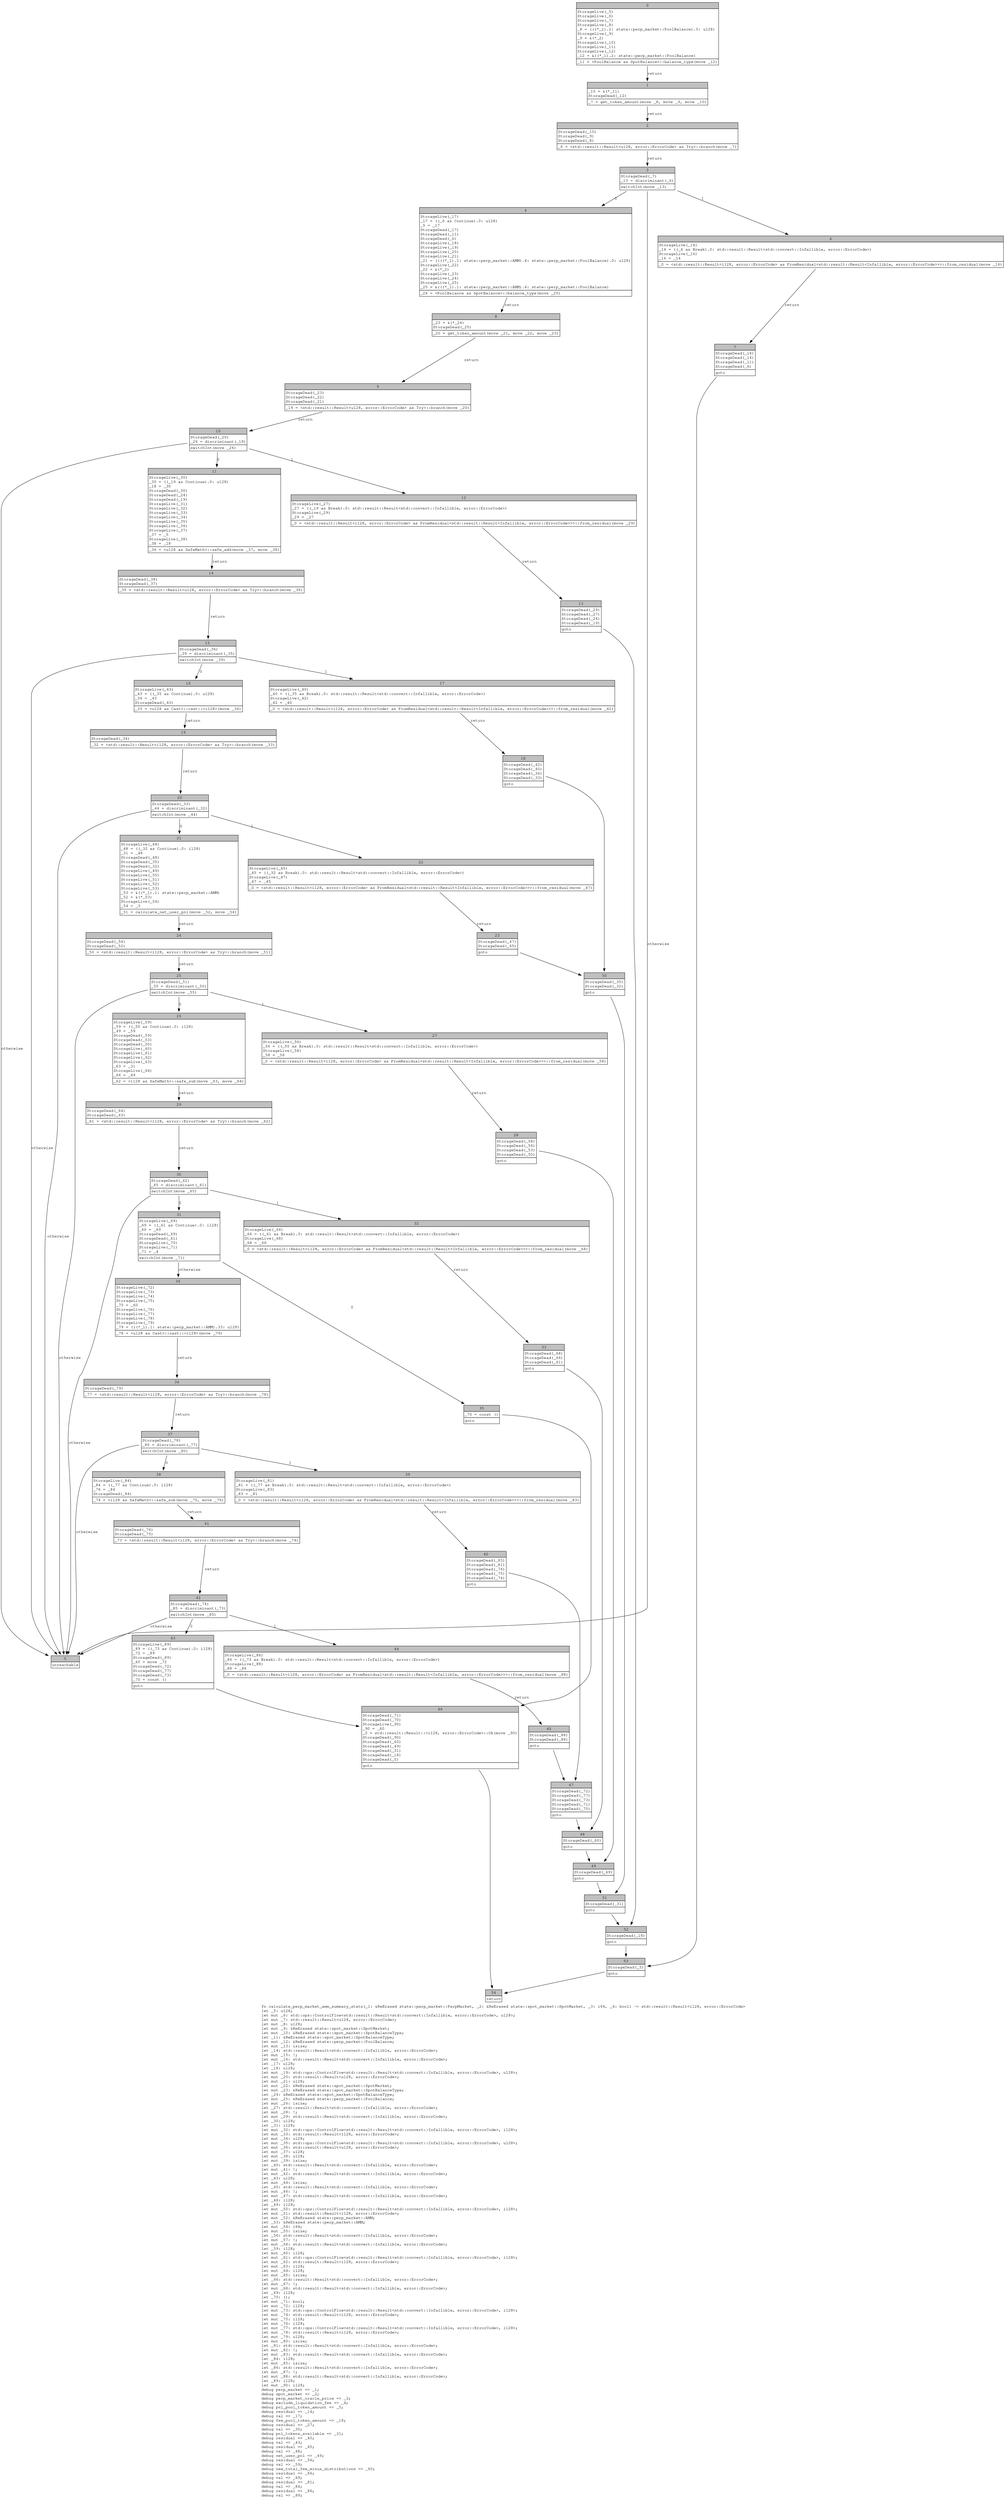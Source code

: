 digraph Mir_0_96 {
    graph [fontname="Courier, monospace"];
    node [fontname="Courier, monospace"];
    edge [fontname="Courier, monospace"];
    label=<fn calculate_perp_market_amm_summary_stats(_1: &amp;ReErased state::perp_market::PerpMarket, _2: &amp;ReErased state::spot_market::SpotMarket, _3: i64, _4: bool) -&gt; std::result::Result&lt;i128, error::ErrorCode&gt;<br align="left"/>let _5: u128;<br align="left"/>let mut _6: std::ops::ControlFlow&lt;std::result::Result&lt;std::convert::Infallible, error::ErrorCode&gt;, u128&gt;;<br align="left"/>let mut _7: std::result::Result&lt;u128, error::ErrorCode&gt;;<br align="left"/>let mut _8: u128;<br align="left"/>let mut _9: &amp;ReErased state::spot_market::SpotMarket;<br align="left"/>let mut _10: &amp;ReErased state::spot_market::SpotBalanceType;<br align="left"/>let _11: &amp;ReErased state::spot_market::SpotBalanceType;<br align="left"/>let mut _12: &amp;ReErased state::perp_market::PoolBalance;<br align="left"/>let mut _13: isize;<br align="left"/>let _14: std::result::Result&lt;std::convert::Infallible, error::ErrorCode&gt;;<br align="left"/>let mut _15: !;<br align="left"/>let mut _16: std::result::Result&lt;std::convert::Infallible, error::ErrorCode&gt;;<br align="left"/>let _17: u128;<br align="left"/>let _18: u128;<br align="left"/>let mut _19: std::ops::ControlFlow&lt;std::result::Result&lt;std::convert::Infallible, error::ErrorCode&gt;, u128&gt;;<br align="left"/>let mut _20: std::result::Result&lt;u128, error::ErrorCode&gt;;<br align="left"/>let mut _21: u128;<br align="left"/>let mut _22: &amp;ReErased state::spot_market::SpotMarket;<br align="left"/>let mut _23: &amp;ReErased state::spot_market::SpotBalanceType;<br align="left"/>let _24: &amp;ReErased state::spot_market::SpotBalanceType;<br align="left"/>let mut _25: &amp;ReErased state::perp_market::PoolBalance;<br align="left"/>let mut _26: isize;<br align="left"/>let _27: std::result::Result&lt;std::convert::Infallible, error::ErrorCode&gt;;<br align="left"/>let mut _28: !;<br align="left"/>let mut _29: std::result::Result&lt;std::convert::Infallible, error::ErrorCode&gt;;<br align="left"/>let _30: u128;<br align="left"/>let _31: i128;<br align="left"/>let mut _32: std::ops::ControlFlow&lt;std::result::Result&lt;std::convert::Infallible, error::ErrorCode&gt;, i128&gt;;<br align="left"/>let mut _33: std::result::Result&lt;i128, error::ErrorCode&gt;;<br align="left"/>let mut _34: u128;<br align="left"/>let mut _35: std::ops::ControlFlow&lt;std::result::Result&lt;std::convert::Infallible, error::ErrorCode&gt;, u128&gt;;<br align="left"/>let mut _36: std::result::Result&lt;u128, error::ErrorCode&gt;;<br align="left"/>let mut _37: u128;<br align="left"/>let mut _38: u128;<br align="left"/>let mut _39: isize;<br align="left"/>let _40: std::result::Result&lt;std::convert::Infallible, error::ErrorCode&gt;;<br align="left"/>let mut _41: !;<br align="left"/>let mut _42: std::result::Result&lt;std::convert::Infallible, error::ErrorCode&gt;;<br align="left"/>let _43: u128;<br align="left"/>let mut _44: isize;<br align="left"/>let _45: std::result::Result&lt;std::convert::Infallible, error::ErrorCode&gt;;<br align="left"/>let mut _46: !;<br align="left"/>let mut _47: std::result::Result&lt;std::convert::Infallible, error::ErrorCode&gt;;<br align="left"/>let _48: i128;<br align="left"/>let _49: i128;<br align="left"/>let mut _50: std::ops::ControlFlow&lt;std::result::Result&lt;std::convert::Infallible, error::ErrorCode&gt;, i128&gt;;<br align="left"/>let mut _51: std::result::Result&lt;i128, error::ErrorCode&gt;;<br align="left"/>let mut _52: &amp;ReErased state::perp_market::AMM;<br align="left"/>let _53: &amp;ReErased state::perp_market::AMM;<br align="left"/>let mut _54: i64;<br align="left"/>let mut _55: isize;<br align="left"/>let _56: std::result::Result&lt;std::convert::Infallible, error::ErrorCode&gt;;<br align="left"/>let mut _57: !;<br align="left"/>let mut _58: std::result::Result&lt;std::convert::Infallible, error::ErrorCode&gt;;<br align="left"/>let _59: i128;<br align="left"/>let mut _60: i128;<br align="left"/>let mut _61: std::ops::ControlFlow&lt;std::result::Result&lt;std::convert::Infallible, error::ErrorCode&gt;, i128&gt;;<br align="left"/>let mut _62: std::result::Result&lt;i128, error::ErrorCode&gt;;<br align="left"/>let mut _63: i128;<br align="left"/>let mut _64: i128;<br align="left"/>let mut _65: isize;<br align="left"/>let _66: std::result::Result&lt;std::convert::Infallible, error::ErrorCode&gt;;<br align="left"/>let mut _67: !;<br align="left"/>let mut _68: std::result::Result&lt;std::convert::Infallible, error::ErrorCode&gt;;<br align="left"/>let _69: i128;<br align="left"/>let _70: ();<br align="left"/>let mut _71: bool;<br align="left"/>let mut _72: i128;<br align="left"/>let mut _73: std::ops::ControlFlow&lt;std::result::Result&lt;std::convert::Infallible, error::ErrorCode&gt;, i128&gt;;<br align="left"/>let mut _74: std::result::Result&lt;i128, error::ErrorCode&gt;;<br align="left"/>let mut _75: i128;<br align="left"/>let mut _76: i128;<br align="left"/>let mut _77: std::ops::ControlFlow&lt;std::result::Result&lt;std::convert::Infallible, error::ErrorCode&gt;, i128&gt;;<br align="left"/>let mut _78: std::result::Result&lt;i128, error::ErrorCode&gt;;<br align="left"/>let mut _79: u128;<br align="left"/>let mut _80: isize;<br align="left"/>let _81: std::result::Result&lt;std::convert::Infallible, error::ErrorCode&gt;;<br align="left"/>let mut _82: !;<br align="left"/>let mut _83: std::result::Result&lt;std::convert::Infallible, error::ErrorCode&gt;;<br align="left"/>let _84: i128;<br align="left"/>let mut _85: isize;<br align="left"/>let _86: std::result::Result&lt;std::convert::Infallible, error::ErrorCode&gt;;<br align="left"/>let mut _87: !;<br align="left"/>let mut _88: std::result::Result&lt;std::convert::Infallible, error::ErrorCode&gt;;<br align="left"/>let _89: i128;<br align="left"/>let mut _90: i128;<br align="left"/>debug perp_market =&gt; _1;<br align="left"/>debug spot_market =&gt; _2;<br align="left"/>debug perp_market_oracle_price =&gt; _3;<br align="left"/>debug exclude_liquidation_fee =&gt; _4;<br align="left"/>debug pnl_pool_token_amount =&gt; _5;<br align="left"/>debug residual =&gt; _14;<br align="left"/>debug val =&gt; _17;<br align="left"/>debug fee_pool_token_amount =&gt; _18;<br align="left"/>debug residual =&gt; _27;<br align="left"/>debug val =&gt; _30;<br align="left"/>debug pnl_tokens_available =&gt; _31;<br align="left"/>debug residual =&gt; _40;<br align="left"/>debug val =&gt; _43;<br align="left"/>debug residual =&gt; _45;<br align="left"/>debug val =&gt; _48;<br align="left"/>debug net_user_pnl =&gt; _49;<br align="left"/>debug residual =&gt; _56;<br align="left"/>debug val =&gt; _59;<br align="left"/>debug new_total_fee_minus_distributions =&gt; _60;<br align="left"/>debug residual =&gt; _66;<br align="left"/>debug val =&gt; _69;<br align="left"/>debug residual =&gt; _81;<br align="left"/>debug val =&gt; _84;<br align="left"/>debug residual =&gt; _86;<br align="left"/>debug val =&gt; _89;<br align="left"/>>;
    bb0__0_96 [shape="none", label=<<table border="0" cellborder="1" cellspacing="0"><tr><td bgcolor="gray" align="center" colspan="1">0</td></tr><tr><td align="left" balign="left">StorageLive(_5)<br/>StorageLive(_6)<br/>StorageLive(_7)<br/>StorageLive(_8)<br/>_8 = (((*_1).2: state::perp_market::PoolBalance).0: u128)<br/>StorageLive(_9)<br/>_9 = &amp;(*_2)<br/>StorageLive(_10)<br/>StorageLive(_11)<br/>StorageLive(_12)<br/>_12 = &amp;((*_1).2: state::perp_market::PoolBalance)<br/></td></tr><tr><td align="left">_11 = &lt;PoolBalance as SpotBalance&gt;::balance_type(move _12)</td></tr></table>>];
    bb1__0_96 [shape="none", label=<<table border="0" cellborder="1" cellspacing="0"><tr><td bgcolor="gray" align="center" colspan="1">1</td></tr><tr><td align="left" balign="left">_10 = &amp;(*_11)<br/>StorageDead(_12)<br/></td></tr><tr><td align="left">_7 = get_token_amount(move _8, move _9, move _10)</td></tr></table>>];
    bb2__0_96 [shape="none", label=<<table border="0" cellborder="1" cellspacing="0"><tr><td bgcolor="gray" align="center" colspan="1">2</td></tr><tr><td align="left" balign="left">StorageDead(_10)<br/>StorageDead(_9)<br/>StorageDead(_8)<br/></td></tr><tr><td align="left">_6 = &lt;std::result::Result&lt;u128, error::ErrorCode&gt; as Try&gt;::branch(move _7)</td></tr></table>>];
    bb3__0_96 [shape="none", label=<<table border="0" cellborder="1" cellspacing="0"><tr><td bgcolor="gray" align="center" colspan="1">3</td></tr><tr><td align="left" balign="left">StorageDead(_7)<br/>_13 = discriminant(_6)<br/></td></tr><tr><td align="left">switchInt(move _13)</td></tr></table>>];
    bb4__0_96 [shape="none", label=<<table border="0" cellborder="1" cellspacing="0"><tr><td bgcolor="gray" align="center" colspan="1">4</td></tr><tr><td align="left" balign="left">StorageLive(_17)<br/>_17 = ((_6 as Continue).0: u128)<br/>_5 = _17<br/>StorageDead(_17)<br/>StorageDead(_11)<br/>StorageDead(_6)<br/>StorageLive(_18)<br/>StorageLive(_19)<br/>StorageLive(_20)<br/>StorageLive(_21)<br/>_21 = ((((*_1).1: state::perp_market::AMM).4: state::perp_market::PoolBalance).0: u128)<br/>StorageLive(_22)<br/>_22 = &amp;(*_2)<br/>StorageLive(_23)<br/>StorageLive(_24)<br/>StorageLive(_25)<br/>_25 = &amp;(((*_1).1: state::perp_market::AMM).4: state::perp_market::PoolBalance)<br/></td></tr><tr><td align="left">_24 = &lt;PoolBalance as SpotBalance&gt;::balance_type(move _25)</td></tr></table>>];
    bb5__0_96 [shape="none", label=<<table border="0" cellborder="1" cellspacing="0"><tr><td bgcolor="gray" align="center" colspan="1">5</td></tr><tr><td align="left">unreachable</td></tr></table>>];
    bb6__0_96 [shape="none", label=<<table border="0" cellborder="1" cellspacing="0"><tr><td bgcolor="gray" align="center" colspan="1">6</td></tr><tr><td align="left" balign="left">StorageLive(_14)<br/>_14 = ((_6 as Break).0: std::result::Result&lt;std::convert::Infallible, error::ErrorCode&gt;)<br/>StorageLive(_16)<br/>_16 = _14<br/></td></tr><tr><td align="left">_0 = &lt;std::result::Result&lt;i128, error::ErrorCode&gt; as FromResidual&lt;std::result::Result&lt;Infallible, error::ErrorCode&gt;&gt;&gt;::from_residual(move _16)</td></tr></table>>];
    bb7__0_96 [shape="none", label=<<table border="0" cellborder="1" cellspacing="0"><tr><td bgcolor="gray" align="center" colspan="1">7</td></tr><tr><td align="left" balign="left">StorageDead(_16)<br/>StorageDead(_14)<br/>StorageDead(_11)<br/>StorageDead(_6)<br/></td></tr><tr><td align="left">goto</td></tr></table>>];
    bb8__0_96 [shape="none", label=<<table border="0" cellborder="1" cellspacing="0"><tr><td bgcolor="gray" align="center" colspan="1">8</td></tr><tr><td align="left" balign="left">_23 = &amp;(*_24)<br/>StorageDead(_25)<br/></td></tr><tr><td align="left">_20 = get_token_amount(move _21, move _22, move _23)</td></tr></table>>];
    bb9__0_96 [shape="none", label=<<table border="0" cellborder="1" cellspacing="0"><tr><td bgcolor="gray" align="center" colspan="1">9</td></tr><tr><td align="left" balign="left">StorageDead(_23)<br/>StorageDead(_22)<br/>StorageDead(_21)<br/></td></tr><tr><td align="left">_19 = &lt;std::result::Result&lt;u128, error::ErrorCode&gt; as Try&gt;::branch(move _20)</td></tr></table>>];
    bb10__0_96 [shape="none", label=<<table border="0" cellborder="1" cellspacing="0"><tr><td bgcolor="gray" align="center" colspan="1">10</td></tr><tr><td align="left" balign="left">StorageDead(_20)<br/>_26 = discriminant(_19)<br/></td></tr><tr><td align="left">switchInt(move _26)</td></tr></table>>];
    bb11__0_96 [shape="none", label=<<table border="0" cellborder="1" cellspacing="0"><tr><td bgcolor="gray" align="center" colspan="1">11</td></tr><tr><td align="left" balign="left">StorageLive(_30)<br/>_30 = ((_19 as Continue).0: u128)<br/>_18 = _30<br/>StorageDead(_30)<br/>StorageDead(_24)<br/>StorageDead(_19)<br/>StorageLive(_31)<br/>StorageLive(_32)<br/>StorageLive(_33)<br/>StorageLive(_34)<br/>StorageLive(_35)<br/>StorageLive(_36)<br/>StorageLive(_37)<br/>_37 = _5<br/>StorageLive(_38)<br/>_38 = _18<br/></td></tr><tr><td align="left">_36 = &lt;u128 as SafeMath&gt;::safe_add(move _37, move _38)</td></tr></table>>];
    bb12__0_96 [shape="none", label=<<table border="0" cellborder="1" cellspacing="0"><tr><td bgcolor="gray" align="center" colspan="1">12</td></tr><tr><td align="left" balign="left">StorageLive(_27)<br/>_27 = ((_19 as Break).0: std::result::Result&lt;std::convert::Infallible, error::ErrorCode&gt;)<br/>StorageLive(_29)<br/>_29 = _27<br/></td></tr><tr><td align="left">_0 = &lt;std::result::Result&lt;i128, error::ErrorCode&gt; as FromResidual&lt;std::result::Result&lt;Infallible, error::ErrorCode&gt;&gt;&gt;::from_residual(move _29)</td></tr></table>>];
    bb13__0_96 [shape="none", label=<<table border="0" cellborder="1" cellspacing="0"><tr><td bgcolor="gray" align="center" colspan="1">13</td></tr><tr><td align="left" balign="left">StorageDead(_29)<br/>StorageDead(_27)<br/>StorageDead(_24)<br/>StorageDead(_19)<br/></td></tr><tr><td align="left">goto</td></tr></table>>];
    bb14__0_96 [shape="none", label=<<table border="0" cellborder="1" cellspacing="0"><tr><td bgcolor="gray" align="center" colspan="1">14</td></tr><tr><td align="left" balign="left">StorageDead(_38)<br/>StorageDead(_37)<br/></td></tr><tr><td align="left">_35 = &lt;std::result::Result&lt;u128, error::ErrorCode&gt; as Try&gt;::branch(move _36)</td></tr></table>>];
    bb15__0_96 [shape="none", label=<<table border="0" cellborder="1" cellspacing="0"><tr><td bgcolor="gray" align="center" colspan="1">15</td></tr><tr><td align="left" balign="left">StorageDead(_36)<br/>_39 = discriminant(_35)<br/></td></tr><tr><td align="left">switchInt(move _39)</td></tr></table>>];
    bb16__0_96 [shape="none", label=<<table border="0" cellborder="1" cellspacing="0"><tr><td bgcolor="gray" align="center" colspan="1">16</td></tr><tr><td align="left" balign="left">StorageLive(_43)<br/>_43 = ((_35 as Continue).0: u128)<br/>_34 = _43<br/>StorageDead(_43)<br/></td></tr><tr><td align="left">_33 = &lt;u128 as Cast&gt;::cast::&lt;i128&gt;(move _34)</td></tr></table>>];
    bb17__0_96 [shape="none", label=<<table border="0" cellborder="1" cellspacing="0"><tr><td bgcolor="gray" align="center" colspan="1">17</td></tr><tr><td align="left" balign="left">StorageLive(_40)<br/>_40 = ((_35 as Break).0: std::result::Result&lt;std::convert::Infallible, error::ErrorCode&gt;)<br/>StorageLive(_42)<br/>_42 = _40<br/></td></tr><tr><td align="left">_0 = &lt;std::result::Result&lt;i128, error::ErrorCode&gt; as FromResidual&lt;std::result::Result&lt;Infallible, error::ErrorCode&gt;&gt;&gt;::from_residual(move _42)</td></tr></table>>];
    bb18__0_96 [shape="none", label=<<table border="0" cellborder="1" cellspacing="0"><tr><td bgcolor="gray" align="center" colspan="1">18</td></tr><tr><td align="left" balign="left">StorageDead(_42)<br/>StorageDead(_40)<br/>StorageDead(_34)<br/>StorageDead(_33)<br/></td></tr><tr><td align="left">goto</td></tr></table>>];
    bb19__0_96 [shape="none", label=<<table border="0" cellborder="1" cellspacing="0"><tr><td bgcolor="gray" align="center" colspan="1">19</td></tr><tr><td align="left" balign="left">StorageDead(_34)<br/></td></tr><tr><td align="left">_32 = &lt;std::result::Result&lt;i128, error::ErrorCode&gt; as Try&gt;::branch(move _33)</td></tr></table>>];
    bb20__0_96 [shape="none", label=<<table border="0" cellborder="1" cellspacing="0"><tr><td bgcolor="gray" align="center" colspan="1">20</td></tr><tr><td align="left" balign="left">StorageDead(_33)<br/>_44 = discriminant(_32)<br/></td></tr><tr><td align="left">switchInt(move _44)</td></tr></table>>];
    bb21__0_96 [shape="none", label=<<table border="0" cellborder="1" cellspacing="0"><tr><td bgcolor="gray" align="center" colspan="1">21</td></tr><tr><td align="left" balign="left">StorageLive(_48)<br/>_48 = ((_32 as Continue).0: i128)<br/>_31 = _48<br/>StorageDead(_48)<br/>StorageDead(_35)<br/>StorageDead(_32)<br/>StorageLive(_49)<br/>StorageLive(_50)<br/>StorageLive(_51)<br/>StorageLive(_52)<br/>StorageLive(_53)<br/>_53 = &amp;((*_1).1: state::perp_market::AMM)<br/>_52 = &amp;(*_53)<br/>StorageLive(_54)<br/>_54 = _3<br/></td></tr><tr><td align="left">_51 = calculate_net_user_pnl(move _52, move _54)</td></tr></table>>];
    bb22__0_96 [shape="none", label=<<table border="0" cellborder="1" cellspacing="0"><tr><td bgcolor="gray" align="center" colspan="1">22</td></tr><tr><td align="left" balign="left">StorageLive(_45)<br/>_45 = ((_32 as Break).0: std::result::Result&lt;std::convert::Infallible, error::ErrorCode&gt;)<br/>StorageLive(_47)<br/>_47 = _45<br/></td></tr><tr><td align="left">_0 = &lt;std::result::Result&lt;i128, error::ErrorCode&gt; as FromResidual&lt;std::result::Result&lt;Infallible, error::ErrorCode&gt;&gt;&gt;::from_residual(move _47)</td></tr></table>>];
    bb23__0_96 [shape="none", label=<<table border="0" cellborder="1" cellspacing="0"><tr><td bgcolor="gray" align="center" colspan="1">23</td></tr><tr><td align="left" balign="left">StorageDead(_47)<br/>StorageDead(_45)<br/></td></tr><tr><td align="left">goto</td></tr></table>>];
    bb24__0_96 [shape="none", label=<<table border="0" cellborder="1" cellspacing="0"><tr><td bgcolor="gray" align="center" colspan="1">24</td></tr><tr><td align="left" balign="left">StorageDead(_54)<br/>StorageDead(_52)<br/></td></tr><tr><td align="left">_50 = &lt;std::result::Result&lt;i128, error::ErrorCode&gt; as Try&gt;::branch(move _51)</td></tr></table>>];
    bb25__0_96 [shape="none", label=<<table border="0" cellborder="1" cellspacing="0"><tr><td bgcolor="gray" align="center" colspan="1">25</td></tr><tr><td align="left" balign="left">StorageDead(_51)<br/>_55 = discriminant(_50)<br/></td></tr><tr><td align="left">switchInt(move _55)</td></tr></table>>];
    bb26__0_96 [shape="none", label=<<table border="0" cellborder="1" cellspacing="0"><tr><td bgcolor="gray" align="center" colspan="1">26</td></tr><tr><td align="left" balign="left">StorageLive(_59)<br/>_59 = ((_50 as Continue).0: i128)<br/>_49 = _59<br/>StorageDead(_59)<br/>StorageDead(_53)<br/>StorageDead(_50)<br/>StorageLive(_60)<br/>StorageLive(_61)<br/>StorageLive(_62)<br/>StorageLive(_63)<br/>_63 = _31<br/>StorageLive(_64)<br/>_64 = _49<br/></td></tr><tr><td align="left">_62 = &lt;i128 as SafeMath&gt;::safe_sub(move _63, move _64)</td></tr></table>>];
    bb27__0_96 [shape="none", label=<<table border="0" cellborder="1" cellspacing="0"><tr><td bgcolor="gray" align="center" colspan="1">27</td></tr><tr><td align="left" balign="left">StorageLive(_56)<br/>_56 = ((_50 as Break).0: std::result::Result&lt;std::convert::Infallible, error::ErrorCode&gt;)<br/>StorageLive(_58)<br/>_58 = _56<br/></td></tr><tr><td align="left">_0 = &lt;std::result::Result&lt;i128, error::ErrorCode&gt; as FromResidual&lt;std::result::Result&lt;Infallible, error::ErrorCode&gt;&gt;&gt;::from_residual(move _58)</td></tr></table>>];
    bb28__0_96 [shape="none", label=<<table border="0" cellborder="1" cellspacing="0"><tr><td bgcolor="gray" align="center" colspan="1">28</td></tr><tr><td align="left" balign="left">StorageDead(_58)<br/>StorageDead(_56)<br/>StorageDead(_53)<br/>StorageDead(_50)<br/></td></tr><tr><td align="left">goto</td></tr></table>>];
    bb29__0_96 [shape="none", label=<<table border="0" cellborder="1" cellspacing="0"><tr><td bgcolor="gray" align="center" colspan="1">29</td></tr><tr><td align="left" balign="left">StorageDead(_64)<br/>StorageDead(_63)<br/></td></tr><tr><td align="left">_61 = &lt;std::result::Result&lt;i128, error::ErrorCode&gt; as Try&gt;::branch(move _62)</td></tr></table>>];
    bb30__0_96 [shape="none", label=<<table border="0" cellborder="1" cellspacing="0"><tr><td bgcolor="gray" align="center" colspan="1">30</td></tr><tr><td align="left" balign="left">StorageDead(_62)<br/>_65 = discriminant(_61)<br/></td></tr><tr><td align="left">switchInt(move _65)</td></tr></table>>];
    bb31__0_96 [shape="none", label=<<table border="0" cellborder="1" cellspacing="0"><tr><td bgcolor="gray" align="center" colspan="1">31</td></tr><tr><td align="left" balign="left">StorageLive(_69)<br/>_69 = ((_61 as Continue).0: i128)<br/>_60 = _69<br/>StorageDead(_69)<br/>StorageDead(_61)<br/>StorageLive(_70)<br/>StorageLive(_71)<br/>_71 = _4<br/></td></tr><tr><td align="left">switchInt(move _71)</td></tr></table>>];
    bb32__0_96 [shape="none", label=<<table border="0" cellborder="1" cellspacing="0"><tr><td bgcolor="gray" align="center" colspan="1">32</td></tr><tr><td align="left" balign="left">StorageLive(_66)<br/>_66 = ((_61 as Break).0: std::result::Result&lt;std::convert::Infallible, error::ErrorCode&gt;)<br/>StorageLive(_68)<br/>_68 = _66<br/></td></tr><tr><td align="left">_0 = &lt;std::result::Result&lt;i128, error::ErrorCode&gt; as FromResidual&lt;std::result::Result&lt;Infallible, error::ErrorCode&gt;&gt;&gt;::from_residual(move _68)</td></tr></table>>];
    bb33__0_96 [shape="none", label=<<table border="0" cellborder="1" cellspacing="0"><tr><td bgcolor="gray" align="center" colspan="1">33</td></tr><tr><td align="left" balign="left">StorageDead(_68)<br/>StorageDead(_66)<br/>StorageDead(_61)<br/></td></tr><tr><td align="left">goto</td></tr></table>>];
    bb34__0_96 [shape="none", label=<<table border="0" cellborder="1" cellspacing="0"><tr><td bgcolor="gray" align="center" colspan="1">34</td></tr><tr><td align="left" balign="left">StorageLive(_72)<br/>StorageLive(_73)<br/>StorageLive(_74)<br/>StorageLive(_75)<br/>_75 = _60<br/>StorageLive(_76)<br/>StorageLive(_77)<br/>StorageLive(_78)<br/>StorageLive(_79)<br/>_79 = (((*_1).1: state::perp_market::AMM).33: u128)<br/></td></tr><tr><td align="left">_78 = &lt;u128 as Cast&gt;::cast::&lt;i128&gt;(move _79)</td></tr></table>>];
    bb35__0_96 [shape="none", label=<<table border="0" cellborder="1" cellspacing="0"><tr><td bgcolor="gray" align="center" colspan="1">35</td></tr><tr><td align="left" balign="left">_70 = const ()<br/></td></tr><tr><td align="left">goto</td></tr></table>>];
    bb36__0_96 [shape="none", label=<<table border="0" cellborder="1" cellspacing="0"><tr><td bgcolor="gray" align="center" colspan="1">36</td></tr><tr><td align="left" balign="left">StorageDead(_79)<br/></td></tr><tr><td align="left">_77 = &lt;std::result::Result&lt;i128, error::ErrorCode&gt; as Try&gt;::branch(move _78)</td></tr></table>>];
    bb37__0_96 [shape="none", label=<<table border="0" cellborder="1" cellspacing="0"><tr><td bgcolor="gray" align="center" colspan="1">37</td></tr><tr><td align="left" balign="left">StorageDead(_78)<br/>_80 = discriminant(_77)<br/></td></tr><tr><td align="left">switchInt(move _80)</td></tr></table>>];
    bb38__0_96 [shape="none", label=<<table border="0" cellborder="1" cellspacing="0"><tr><td bgcolor="gray" align="center" colspan="1">38</td></tr><tr><td align="left" balign="left">StorageLive(_84)<br/>_84 = ((_77 as Continue).0: i128)<br/>_76 = _84<br/>StorageDead(_84)<br/></td></tr><tr><td align="left">_74 = &lt;i128 as SafeMath&gt;::safe_sub(move _75, move _76)</td></tr></table>>];
    bb39__0_96 [shape="none", label=<<table border="0" cellborder="1" cellspacing="0"><tr><td bgcolor="gray" align="center" colspan="1">39</td></tr><tr><td align="left" balign="left">StorageLive(_81)<br/>_81 = ((_77 as Break).0: std::result::Result&lt;std::convert::Infallible, error::ErrorCode&gt;)<br/>StorageLive(_83)<br/>_83 = _81<br/></td></tr><tr><td align="left">_0 = &lt;std::result::Result&lt;i128, error::ErrorCode&gt; as FromResidual&lt;std::result::Result&lt;Infallible, error::ErrorCode&gt;&gt;&gt;::from_residual(move _83)</td></tr></table>>];
    bb40__0_96 [shape="none", label=<<table border="0" cellborder="1" cellspacing="0"><tr><td bgcolor="gray" align="center" colspan="1">40</td></tr><tr><td align="left" balign="left">StorageDead(_83)<br/>StorageDead(_81)<br/>StorageDead(_76)<br/>StorageDead(_75)<br/>StorageDead(_74)<br/></td></tr><tr><td align="left">goto</td></tr></table>>];
    bb41__0_96 [shape="none", label=<<table border="0" cellborder="1" cellspacing="0"><tr><td bgcolor="gray" align="center" colspan="1">41</td></tr><tr><td align="left" balign="left">StorageDead(_76)<br/>StorageDead(_75)<br/></td></tr><tr><td align="left">_73 = &lt;std::result::Result&lt;i128, error::ErrorCode&gt; as Try&gt;::branch(move _74)</td></tr></table>>];
    bb42__0_96 [shape="none", label=<<table border="0" cellborder="1" cellspacing="0"><tr><td bgcolor="gray" align="center" colspan="1">42</td></tr><tr><td align="left" balign="left">StorageDead(_74)<br/>_85 = discriminant(_73)<br/></td></tr><tr><td align="left">switchInt(move _85)</td></tr></table>>];
    bb43__0_96 [shape="none", label=<<table border="0" cellborder="1" cellspacing="0"><tr><td bgcolor="gray" align="center" colspan="1">43</td></tr><tr><td align="left" balign="left">StorageLive(_89)<br/>_89 = ((_73 as Continue).0: i128)<br/>_72 = _89<br/>StorageDead(_89)<br/>_60 = move _72<br/>StorageDead(_72)<br/>StorageDead(_77)<br/>StorageDead(_73)<br/>_70 = const ()<br/></td></tr><tr><td align="left">goto</td></tr></table>>];
    bb44__0_96 [shape="none", label=<<table border="0" cellborder="1" cellspacing="0"><tr><td bgcolor="gray" align="center" colspan="1">44</td></tr><tr><td align="left" balign="left">StorageLive(_86)<br/>_86 = ((_73 as Break).0: std::result::Result&lt;std::convert::Infallible, error::ErrorCode&gt;)<br/>StorageLive(_88)<br/>_88 = _86<br/></td></tr><tr><td align="left">_0 = &lt;std::result::Result&lt;i128, error::ErrorCode&gt; as FromResidual&lt;std::result::Result&lt;Infallible, error::ErrorCode&gt;&gt;&gt;::from_residual(move _88)</td></tr></table>>];
    bb45__0_96 [shape="none", label=<<table border="0" cellborder="1" cellspacing="0"><tr><td bgcolor="gray" align="center" colspan="1">45</td></tr><tr><td align="left" balign="left">StorageDead(_88)<br/>StorageDead(_86)<br/></td></tr><tr><td align="left">goto</td></tr></table>>];
    bb46__0_96 [shape="none", label=<<table border="0" cellborder="1" cellspacing="0"><tr><td bgcolor="gray" align="center" colspan="1">46</td></tr><tr><td align="left" balign="left">StorageDead(_71)<br/>StorageDead(_70)<br/>StorageLive(_90)<br/>_90 = _60<br/>_0 = std::result::Result::&lt;i128, error::ErrorCode&gt;::Ok(move _90)<br/>StorageDead(_90)<br/>StorageDead(_60)<br/>StorageDead(_49)<br/>StorageDead(_31)<br/>StorageDead(_18)<br/>StorageDead(_5)<br/></td></tr><tr><td align="left">goto</td></tr></table>>];
    bb47__0_96 [shape="none", label=<<table border="0" cellborder="1" cellspacing="0"><tr><td bgcolor="gray" align="center" colspan="1">47</td></tr><tr><td align="left" balign="left">StorageDead(_72)<br/>StorageDead(_77)<br/>StorageDead(_73)<br/>StorageDead(_71)<br/>StorageDead(_70)<br/></td></tr><tr><td align="left">goto</td></tr></table>>];
    bb48__0_96 [shape="none", label=<<table border="0" cellborder="1" cellspacing="0"><tr><td bgcolor="gray" align="center" colspan="1">48</td></tr><tr><td align="left" balign="left">StorageDead(_60)<br/></td></tr><tr><td align="left">goto</td></tr></table>>];
    bb49__0_96 [shape="none", label=<<table border="0" cellborder="1" cellspacing="0"><tr><td bgcolor="gray" align="center" colspan="1">49</td></tr><tr><td align="left" balign="left">StorageDead(_49)<br/></td></tr><tr><td align="left">goto</td></tr></table>>];
    bb50__0_96 [shape="none", label=<<table border="0" cellborder="1" cellspacing="0"><tr><td bgcolor="gray" align="center" colspan="1">50</td></tr><tr><td align="left" balign="left">StorageDead(_35)<br/>StorageDead(_32)<br/></td></tr><tr><td align="left">goto</td></tr></table>>];
    bb51__0_96 [shape="none", label=<<table border="0" cellborder="1" cellspacing="0"><tr><td bgcolor="gray" align="center" colspan="1">51</td></tr><tr><td align="left" balign="left">StorageDead(_31)<br/></td></tr><tr><td align="left">goto</td></tr></table>>];
    bb52__0_96 [shape="none", label=<<table border="0" cellborder="1" cellspacing="0"><tr><td bgcolor="gray" align="center" colspan="1">52</td></tr><tr><td align="left" balign="left">StorageDead(_18)<br/></td></tr><tr><td align="left">goto</td></tr></table>>];
    bb53__0_96 [shape="none", label=<<table border="0" cellborder="1" cellspacing="0"><tr><td bgcolor="gray" align="center" colspan="1">53</td></tr><tr><td align="left" balign="left">StorageDead(_5)<br/></td></tr><tr><td align="left">goto</td></tr></table>>];
    bb54__0_96 [shape="none", label=<<table border="0" cellborder="1" cellspacing="0"><tr><td bgcolor="gray" align="center" colspan="1">54</td></tr><tr><td align="left">return</td></tr></table>>];
    bb0__0_96 -> bb1__0_96 [label="return"];
    bb1__0_96 -> bb2__0_96 [label="return"];
    bb2__0_96 -> bb3__0_96 [label="return"];
    bb3__0_96 -> bb4__0_96 [label="0"];
    bb3__0_96 -> bb6__0_96 [label="1"];
    bb3__0_96 -> bb5__0_96 [label="otherwise"];
    bb4__0_96 -> bb8__0_96 [label="return"];
    bb6__0_96 -> bb7__0_96 [label="return"];
    bb7__0_96 -> bb53__0_96 [label=""];
    bb8__0_96 -> bb9__0_96 [label="return"];
    bb9__0_96 -> bb10__0_96 [label="return"];
    bb10__0_96 -> bb11__0_96 [label="0"];
    bb10__0_96 -> bb12__0_96 [label="1"];
    bb10__0_96 -> bb5__0_96 [label="otherwise"];
    bb11__0_96 -> bb14__0_96 [label="return"];
    bb12__0_96 -> bb13__0_96 [label="return"];
    bb13__0_96 -> bb52__0_96 [label=""];
    bb14__0_96 -> bb15__0_96 [label="return"];
    bb15__0_96 -> bb16__0_96 [label="0"];
    bb15__0_96 -> bb17__0_96 [label="1"];
    bb15__0_96 -> bb5__0_96 [label="otherwise"];
    bb16__0_96 -> bb19__0_96 [label="return"];
    bb17__0_96 -> bb18__0_96 [label="return"];
    bb18__0_96 -> bb50__0_96 [label=""];
    bb19__0_96 -> bb20__0_96 [label="return"];
    bb20__0_96 -> bb21__0_96 [label="0"];
    bb20__0_96 -> bb22__0_96 [label="1"];
    bb20__0_96 -> bb5__0_96 [label="otherwise"];
    bb21__0_96 -> bb24__0_96 [label="return"];
    bb22__0_96 -> bb23__0_96 [label="return"];
    bb23__0_96 -> bb50__0_96 [label=""];
    bb24__0_96 -> bb25__0_96 [label="return"];
    bb25__0_96 -> bb26__0_96 [label="0"];
    bb25__0_96 -> bb27__0_96 [label="1"];
    bb25__0_96 -> bb5__0_96 [label="otherwise"];
    bb26__0_96 -> bb29__0_96 [label="return"];
    bb27__0_96 -> bb28__0_96 [label="return"];
    bb28__0_96 -> bb49__0_96 [label=""];
    bb29__0_96 -> bb30__0_96 [label="return"];
    bb30__0_96 -> bb31__0_96 [label="0"];
    bb30__0_96 -> bb32__0_96 [label="1"];
    bb30__0_96 -> bb5__0_96 [label="otherwise"];
    bb31__0_96 -> bb35__0_96 [label="0"];
    bb31__0_96 -> bb34__0_96 [label="otherwise"];
    bb32__0_96 -> bb33__0_96 [label="return"];
    bb33__0_96 -> bb48__0_96 [label=""];
    bb34__0_96 -> bb36__0_96 [label="return"];
    bb35__0_96 -> bb46__0_96 [label=""];
    bb36__0_96 -> bb37__0_96 [label="return"];
    bb37__0_96 -> bb38__0_96 [label="0"];
    bb37__0_96 -> bb39__0_96 [label="1"];
    bb37__0_96 -> bb5__0_96 [label="otherwise"];
    bb38__0_96 -> bb41__0_96 [label="return"];
    bb39__0_96 -> bb40__0_96 [label="return"];
    bb40__0_96 -> bb47__0_96 [label=""];
    bb41__0_96 -> bb42__0_96 [label="return"];
    bb42__0_96 -> bb43__0_96 [label="0"];
    bb42__0_96 -> bb44__0_96 [label="1"];
    bb42__0_96 -> bb5__0_96 [label="otherwise"];
    bb43__0_96 -> bb46__0_96 [label=""];
    bb44__0_96 -> bb45__0_96 [label="return"];
    bb45__0_96 -> bb47__0_96 [label=""];
    bb46__0_96 -> bb54__0_96 [label=""];
    bb47__0_96 -> bb48__0_96 [label=""];
    bb48__0_96 -> bb49__0_96 [label=""];
    bb49__0_96 -> bb51__0_96 [label=""];
    bb50__0_96 -> bb51__0_96 [label=""];
    bb51__0_96 -> bb52__0_96 [label=""];
    bb52__0_96 -> bb53__0_96 [label=""];
    bb53__0_96 -> bb54__0_96 [label=""];
}
